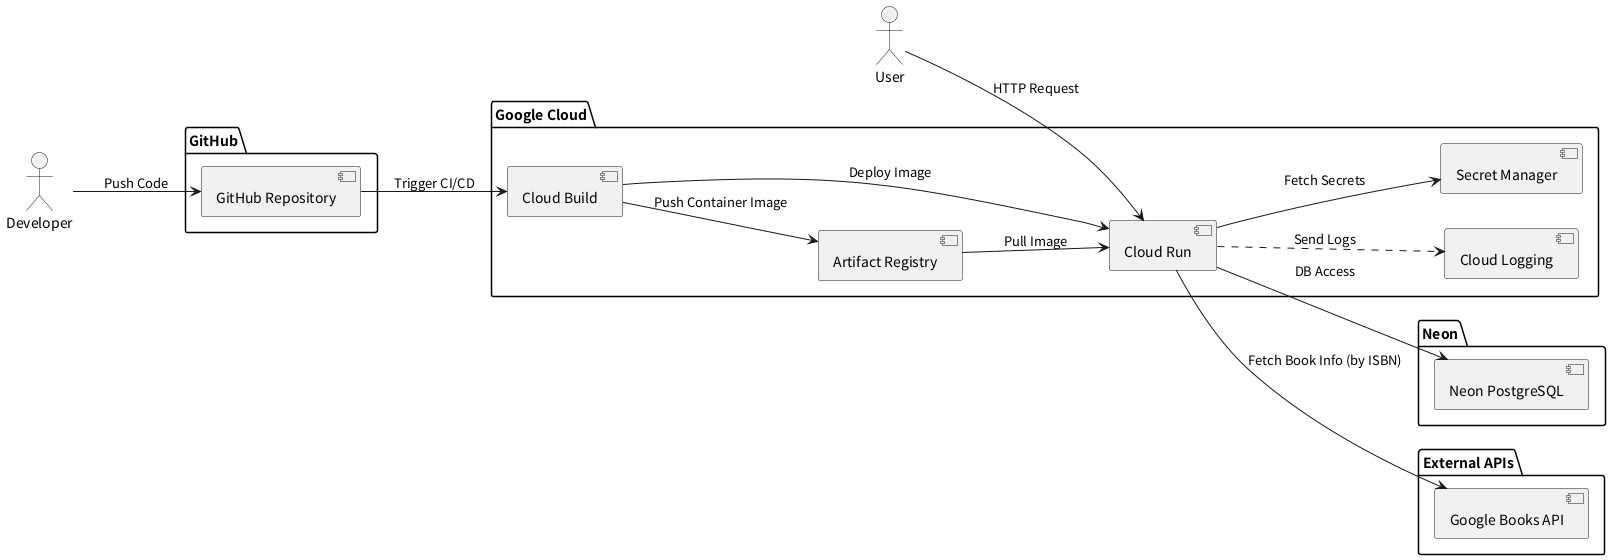 @startuml system_architecture
skinparam defaultFontName "Noto Sans CJK JP"
left to right direction


actor User
actor Developer

package "GitHub" {
  component "GitHub Repository" as GitHubRepo
}

package "Google Cloud" {
  component "Cloud Build" as CloudBuild
  component "Artifact Registry" as ArtifactRegistry
  component "Cloud Run" as CloudRun
  component "Cloud Logging" as Logging
  component "Secret Manager" as SecretManager
}

package "Neon" {
  component "Neon PostgreSQL" as NeonPostgreSQL
}

package "External APIs" {
  component "Google Books API" as GoogleBooksAPI
}

' 開発からデプロイ
Developer --> GitHubRepo : Push Code
GitHubRepo --> CloudBuild : Trigger CI/CD
CloudBuild --> ArtifactRegistry : Push Container Image
CloudBuild --> CloudRun : Deploy Image
ArtifactRegistry --> CloudRun : Pull Image

' シークレット管理
CloudRun --> SecretManager : Fetch Secrets


' アプリ実行
User --> CloudRun : HTTP Request
CloudRun --> NeonPostgreSQL : DB Access
CloudRun ..> Logging : Send Logs

' 本の情報取得
CloudRun --> GoogleBooksAPI : Fetch Book Info (by ISBN)

@enduml
